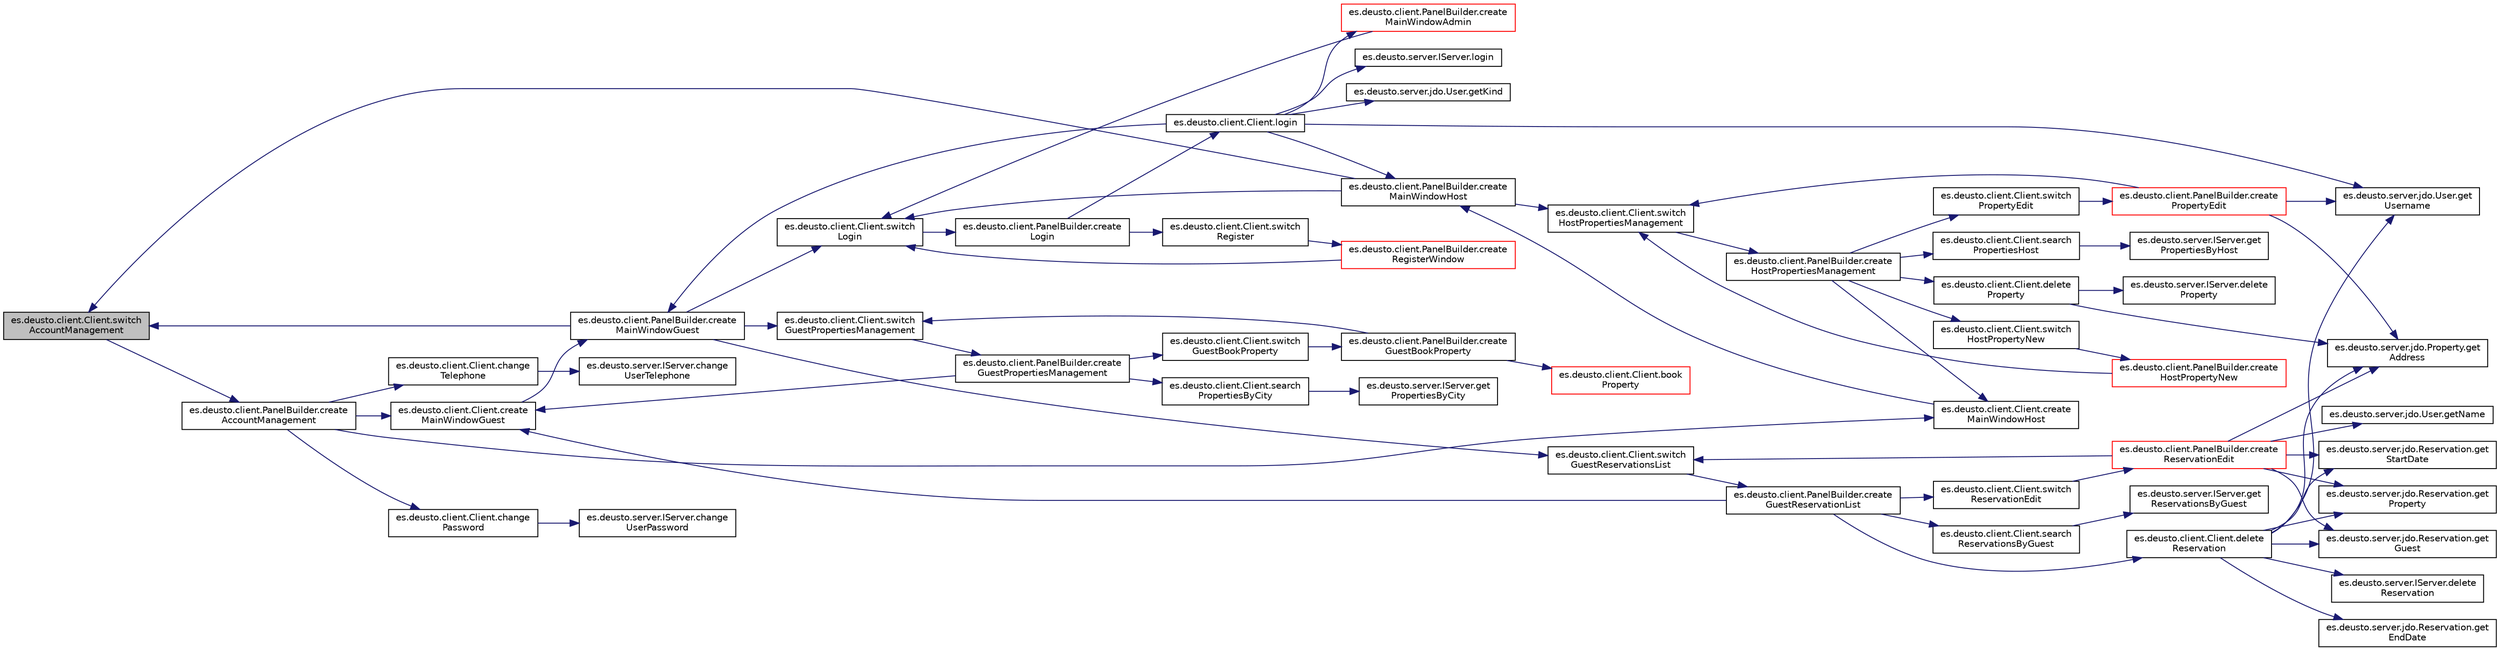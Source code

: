 digraph "es.deusto.client.Client.switchAccountManagement"
{
 // LATEX_PDF_SIZE
  edge [fontname="Helvetica",fontsize="10",labelfontname="Helvetica",labelfontsize="10"];
  node [fontname="Helvetica",fontsize="10",shape=record];
  rankdir="LR";
  Node1097 [label="es.deusto.client.Client.switch\lAccountManagement",height=0.2,width=0.4,color="black", fillcolor="grey75", style="filled", fontcolor="black",tooltip=" "];
  Node1097 -> Node1098 [color="midnightblue",fontsize="10",style="solid",fontname="Helvetica"];
  Node1098 [label="es.deusto.client.PanelBuilder.create\lAccountManagement",height=0.2,width=0.4,color="black", fillcolor="white", style="filled",URL="$classes_1_1deusto_1_1client_1_1_panel_builder.html#aa51d5dd53cd9147ffc99d4b9c5c3026d",tooltip=" "];
  Node1098 -> Node1099 [color="midnightblue",fontsize="10",style="solid",fontname="Helvetica"];
  Node1099 [label="es.deusto.client.Client.create\lMainWindowGuest",height=0.2,width=0.4,color="black", fillcolor="white", style="filled",URL="$classes_1_1deusto_1_1client_1_1_client.html#ade35c639554c770d3c2494e98c8ecb5c",tooltip=" "];
  Node1099 -> Node1100 [color="midnightblue",fontsize="10",style="solid",fontname="Helvetica"];
  Node1100 [label="es.deusto.client.PanelBuilder.create\lMainWindowGuest",height=0.2,width=0.4,color="black", fillcolor="white", style="filled",URL="$classes_1_1deusto_1_1client_1_1_panel_builder.html#a8969744356db218b0c7ec2131856433d",tooltip=" "];
  Node1100 -> Node1101 [color="midnightblue",fontsize="10",style="solid",fontname="Helvetica"];
  Node1101 [label="es.deusto.client.Client.switch\lGuestPropertiesManagement",height=0.2,width=0.4,color="black", fillcolor="white", style="filled",URL="$classes_1_1deusto_1_1client_1_1_client.html#afd4978131a2d9f94f8a65f4fc2641235",tooltip=" "];
  Node1101 -> Node1102 [color="midnightblue",fontsize="10",style="solid",fontname="Helvetica"];
  Node1102 [label="es.deusto.client.PanelBuilder.create\lGuestPropertiesManagement",height=0.2,width=0.4,color="black", fillcolor="white", style="filled",URL="$classes_1_1deusto_1_1client_1_1_panel_builder.html#a25c2bcc9184c1c014c9daf5d81b89728",tooltip=" "];
  Node1102 -> Node1103 [color="midnightblue",fontsize="10",style="solid",fontname="Helvetica"];
  Node1103 [label="es.deusto.client.Client.search\lPropertiesByCity",height=0.2,width=0.4,color="black", fillcolor="white", style="filled",URL="$classes_1_1deusto_1_1client_1_1_client.html#a2d9b5c673ef56bd5662e8dd4a66d9fc6",tooltip=" "];
  Node1103 -> Node1104 [color="midnightblue",fontsize="10",style="solid",fontname="Helvetica"];
  Node1104 [label="es.deusto.server.IServer.get\lPropertiesByCity",height=0.2,width=0.4,color="black", fillcolor="white", style="filled",URL="$interfacees_1_1deusto_1_1server_1_1_i_server.html#a0790432014b61ed1a65b70c8065f3112",tooltip=" "];
  Node1102 -> Node1105 [color="midnightblue",fontsize="10",style="solid",fontname="Helvetica"];
  Node1105 [label="es.deusto.client.Client.switch\lGuestBookProperty",height=0.2,width=0.4,color="black", fillcolor="white", style="filled",URL="$classes_1_1deusto_1_1client_1_1_client.html#a9f7d7f1006b6b5da7c8fab120b127521",tooltip=" "];
  Node1105 -> Node1106 [color="midnightblue",fontsize="10",style="solid",fontname="Helvetica"];
  Node1106 [label="es.deusto.client.PanelBuilder.create\lGuestBookProperty",height=0.2,width=0.4,color="black", fillcolor="white", style="filled",URL="$classes_1_1deusto_1_1client_1_1_panel_builder.html#a0d6ae6821b7f28f9fffb0d570d6524af",tooltip=" "];
  Node1106 -> Node1101 [color="midnightblue",fontsize="10",style="solid",fontname="Helvetica"];
  Node1106 -> Node1107 [color="midnightblue",fontsize="10",style="solid",fontname="Helvetica"];
  Node1107 [label="es.deusto.client.Client.book\lProperty",height=0.2,width=0.4,color="red", fillcolor="white", style="filled",URL="$classes_1_1deusto_1_1client_1_1_client.html#a692ed6b982cb75a8ca8842ccb388fd07",tooltip=" "];
  Node1102 -> Node1099 [color="midnightblue",fontsize="10",style="solid",fontname="Helvetica"];
  Node1100 -> Node1097 [color="midnightblue",fontsize="10",style="solid",fontname="Helvetica"];
  Node1100 -> Node1110 [color="midnightblue",fontsize="10",style="solid",fontname="Helvetica"];
  Node1110 [label="es.deusto.client.Client.switch\lGuestReservationsList",height=0.2,width=0.4,color="black", fillcolor="white", style="filled",URL="$classes_1_1deusto_1_1client_1_1_client.html#abe4b00051f82e6fcf26c236b711cdf15",tooltip=" "];
  Node1110 -> Node1111 [color="midnightblue",fontsize="10",style="solid",fontname="Helvetica"];
  Node1111 [label="es.deusto.client.PanelBuilder.create\lGuestReservationList",height=0.2,width=0.4,color="black", fillcolor="white", style="filled",URL="$classes_1_1deusto_1_1client_1_1_panel_builder.html#a49dcd798d35c7b9b9c05e1353133afe1",tooltip=" "];
  Node1111 -> Node1112 [color="midnightblue",fontsize="10",style="solid",fontname="Helvetica"];
  Node1112 [label="es.deusto.client.Client.search\lReservationsByGuest",height=0.2,width=0.4,color="black", fillcolor="white", style="filled",URL="$classes_1_1deusto_1_1client_1_1_client.html#a15eb47a39952fc424ab92620ed8f544c",tooltip=" "];
  Node1112 -> Node1113 [color="midnightblue",fontsize="10",style="solid",fontname="Helvetica"];
  Node1113 [label="es.deusto.server.IServer.get\lReservationsByGuest",height=0.2,width=0.4,color="black", fillcolor="white", style="filled",URL="$interfacees_1_1deusto_1_1server_1_1_i_server.html#a21f866c368fc268a18c33408f693d665",tooltip=" "];
  Node1111 -> Node1114 [color="midnightblue",fontsize="10",style="solid",fontname="Helvetica"];
  Node1114 [label="es.deusto.client.Client.delete\lReservation",height=0.2,width=0.4,color="black", fillcolor="white", style="filled",URL="$classes_1_1deusto_1_1client_1_1_client.html#a4cc2595986dac153bfdca8c59fcffdf7",tooltip=" "];
  Node1114 -> Node1115 [color="midnightblue",fontsize="10",style="solid",fontname="Helvetica"];
  Node1115 [label="es.deusto.server.IServer.delete\lReservation",height=0.2,width=0.4,color="black", fillcolor="white", style="filled",URL="$interfacees_1_1deusto_1_1server_1_1_i_server.html#aa2fa87abed70500d4debb14aefe2580d",tooltip=" "];
  Node1114 -> Node1116 [color="midnightblue",fontsize="10",style="solid",fontname="Helvetica"];
  Node1116 [label="es.deusto.server.jdo.Reservation.get\lProperty",height=0.2,width=0.4,color="black", fillcolor="white", style="filled",URL="$classes_1_1deusto_1_1server_1_1jdo_1_1_reservation.html#ad6ba1913be0e45a818ca41e036019def",tooltip=" "];
  Node1114 -> Node1117 [color="midnightblue",fontsize="10",style="solid",fontname="Helvetica"];
  Node1117 [label="es.deusto.server.jdo.Property.get\lAddress",height=0.2,width=0.4,color="black", fillcolor="white", style="filled",URL="$classes_1_1deusto_1_1server_1_1jdo_1_1_property.html#a4a9554abeb32ae08e921626a37957743",tooltip=" "];
  Node1114 -> Node1118 [color="midnightblue",fontsize="10",style="solid",fontname="Helvetica"];
  Node1118 [label="es.deusto.server.jdo.Reservation.get\lGuest",height=0.2,width=0.4,color="black", fillcolor="white", style="filled",URL="$classes_1_1deusto_1_1server_1_1jdo_1_1_reservation.html#af9f20413df2d9da577f3411ac7496f86",tooltip=" "];
  Node1114 -> Node1119 [color="midnightblue",fontsize="10",style="solid",fontname="Helvetica"];
  Node1119 [label="es.deusto.server.jdo.User.get\lUsername",height=0.2,width=0.4,color="black", fillcolor="white", style="filled",URL="$classes_1_1deusto_1_1server_1_1jdo_1_1_user.html#a40c65b004382179a33a463bcbb950dd3",tooltip=" "];
  Node1114 -> Node1120 [color="midnightblue",fontsize="10",style="solid",fontname="Helvetica"];
  Node1120 [label="es.deusto.server.jdo.Reservation.get\lStartDate",height=0.2,width=0.4,color="black", fillcolor="white", style="filled",URL="$classes_1_1deusto_1_1server_1_1jdo_1_1_reservation.html#ac14e287d27d6de58711ae33704fbb256",tooltip=" "];
  Node1114 -> Node1121 [color="midnightblue",fontsize="10",style="solid",fontname="Helvetica"];
  Node1121 [label="es.deusto.server.jdo.Reservation.get\lEndDate",height=0.2,width=0.4,color="black", fillcolor="white", style="filled",URL="$classes_1_1deusto_1_1server_1_1jdo_1_1_reservation.html#a88ce1e14be519e38eafc9b7c2a7f48d3",tooltip=" "];
  Node1111 -> Node1122 [color="midnightblue",fontsize="10",style="solid",fontname="Helvetica"];
  Node1122 [label="es.deusto.client.Client.switch\lReservationEdit",height=0.2,width=0.4,color="black", fillcolor="white", style="filled",URL="$classes_1_1deusto_1_1client_1_1_client.html#a0f4f5c060e44c9d9d6ed08b652612b13",tooltip=" "];
  Node1122 -> Node1123 [color="midnightblue",fontsize="10",style="solid",fontname="Helvetica"];
  Node1123 [label="es.deusto.client.PanelBuilder.create\lReservationEdit",height=0.2,width=0.4,color="red", fillcolor="white", style="filled",URL="$classes_1_1deusto_1_1client_1_1_panel_builder.html#a7c3b05bd40288bf45dc318f9f26a0377",tooltip=" "];
  Node1123 -> Node1116 [color="midnightblue",fontsize="10",style="solid",fontname="Helvetica"];
  Node1123 -> Node1117 [color="midnightblue",fontsize="10",style="solid",fontname="Helvetica"];
  Node1123 -> Node1118 [color="midnightblue",fontsize="10",style="solid",fontname="Helvetica"];
  Node1123 -> Node1124 [color="midnightblue",fontsize="10",style="solid",fontname="Helvetica"];
  Node1124 [label="es.deusto.server.jdo.User.getName",height=0.2,width=0.4,color="black", fillcolor="white", style="filled",URL="$classes_1_1deusto_1_1server_1_1jdo_1_1_user.html#ae241c2d5fbef940165041c82dc00edad",tooltip=" "];
  Node1123 -> Node1110 [color="midnightblue",fontsize="10",style="solid",fontname="Helvetica"];
  Node1123 -> Node1120 [color="midnightblue",fontsize="10",style="solid",fontname="Helvetica"];
  Node1111 -> Node1099 [color="midnightblue",fontsize="10",style="solid",fontname="Helvetica"];
  Node1100 -> Node1151 [color="midnightblue",fontsize="10",style="solid",fontname="Helvetica"];
  Node1151 [label="es.deusto.client.Client.switch\lLogin",height=0.2,width=0.4,color="black", fillcolor="white", style="filled",URL="$classes_1_1deusto_1_1client_1_1_client.html#a3649bfd0f4c5465aa12412473082b4a7",tooltip=" "];
  Node1151 -> Node1152 [color="midnightblue",fontsize="10",style="solid",fontname="Helvetica"];
  Node1152 [label="es.deusto.client.PanelBuilder.create\lLogin",height=0.2,width=0.4,color="black", fillcolor="white", style="filled",URL="$classes_1_1deusto_1_1client_1_1_panel_builder.html#a1922794e0ef78f689031499da33f495b",tooltip=" "];
  Node1152 -> Node1153 [color="midnightblue",fontsize="10",style="solid",fontname="Helvetica"];
  Node1153 [label="es.deusto.client.Client.login",height=0.2,width=0.4,color="black", fillcolor="white", style="filled",URL="$classes_1_1deusto_1_1client_1_1_client.html#a5c063d0b51ad320c92aa4d2525d67249",tooltip=" "];
  Node1153 -> Node1154 [color="midnightblue",fontsize="10",style="solid",fontname="Helvetica"];
  Node1154 [label="es.deusto.server.IServer.login",height=0.2,width=0.4,color="black", fillcolor="white", style="filled",URL="$interfacees_1_1deusto_1_1server_1_1_i_server.html#aa89ccd6b34a4dd2bfbd0890b6e5f415b",tooltip=" "];
  Node1153 -> Node1155 [color="midnightblue",fontsize="10",style="solid",fontname="Helvetica"];
  Node1155 [label="es.deusto.server.jdo.User.getKind",height=0.2,width=0.4,color="black", fillcolor="white", style="filled",URL="$classes_1_1deusto_1_1server_1_1jdo_1_1_user.html#a2b769384f6af11b3364933e0843944ed",tooltip=" "];
  Node1153 -> Node1130 [color="midnightblue",fontsize="10",style="solid",fontname="Helvetica"];
  Node1130 [label="es.deusto.client.PanelBuilder.create\lMainWindowAdmin",height=0.2,width=0.4,color="red", fillcolor="white", style="filled",URL="$classes_1_1deusto_1_1client_1_1_panel_builder.html#a32b7942177958f07263535d6d255556b",tooltip=" "];
  Node1130 -> Node1151 [color="midnightblue",fontsize="10",style="solid",fontname="Helvetica"];
  Node1153 -> Node1119 [color="midnightblue",fontsize="10",style="solid",fontname="Helvetica"];
  Node1153 -> Node1150 [color="midnightblue",fontsize="10",style="solid",fontname="Helvetica"];
  Node1150 [label="es.deusto.client.PanelBuilder.create\lMainWindowHost",height=0.2,width=0.4,color="black", fillcolor="white", style="filled",URL="$classes_1_1deusto_1_1client_1_1_panel_builder.html#a0d8f1d6c73010786f5b1765fdc490e4b",tooltip=" "];
  Node1150 -> Node1141 [color="midnightblue",fontsize="10",style="solid",fontname="Helvetica"];
  Node1141 [label="es.deusto.client.Client.switch\lHostPropertiesManagement",height=0.2,width=0.4,color="black", fillcolor="white", style="filled",URL="$classes_1_1deusto_1_1client_1_1_client.html#a19e2021b8e93a30af971bfd07c2a8507",tooltip=" "];
  Node1141 -> Node1142 [color="midnightblue",fontsize="10",style="solid",fontname="Helvetica"];
  Node1142 [label="es.deusto.client.PanelBuilder.create\lHostPropertiesManagement",height=0.2,width=0.4,color="black", fillcolor="white", style="filled",URL="$classes_1_1deusto_1_1client_1_1_panel_builder.html#a163a405546ee36aa7ce547c754b17844",tooltip=" "];
  Node1142 -> Node1143 [color="midnightblue",fontsize="10",style="solid",fontname="Helvetica"];
  Node1143 [label="es.deusto.client.Client.search\lPropertiesHost",height=0.2,width=0.4,color="black", fillcolor="white", style="filled",URL="$classes_1_1deusto_1_1client_1_1_client.html#a2aef79610dd4a7267fcd58f2e16e8a7a",tooltip=" "];
  Node1143 -> Node1144 [color="midnightblue",fontsize="10",style="solid",fontname="Helvetica"];
  Node1144 [label="es.deusto.server.IServer.get\lPropertiesByHost",height=0.2,width=0.4,color="black", fillcolor="white", style="filled",URL="$interfacees_1_1deusto_1_1server_1_1_i_server.html#a7030a745989ac1ba7ce2493e6bb69992",tooltip=" "];
  Node1142 -> Node1133 [color="midnightblue",fontsize="10",style="solid",fontname="Helvetica"];
  Node1133 [label="es.deusto.client.Client.delete\lProperty",height=0.2,width=0.4,color="black", fillcolor="white", style="filled",URL="$classes_1_1deusto_1_1client_1_1_client.html#a6173ae3d7f6aa82a2f6b68349677b5e5",tooltip=" "];
  Node1133 -> Node1134 [color="midnightblue",fontsize="10",style="solid",fontname="Helvetica"];
  Node1134 [label="es.deusto.server.IServer.delete\lProperty",height=0.2,width=0.4,color="black", fillcolor="white", style="filled",URL="$interfacees_1_1deusto_1_1server_1_1_i_server.html#a1ce4ff9676e7b397b721e8414f6ca7b7",tooltip=" "];
  Node1133 -> Node1117 [color="midnightblue",fontsize="10",style="solid",fontname="Helvetica"];
  Node1142 -> Node1135 [color="midnightblue",fontsize="10",style="solid",fontname="Helvetica"];
  Node1135 [label="es.deusto.client.Client.switch\lPropertyEdit",height=0.2,width=0.4,color="black", fillcolor="white", style="filled",URL="$classes_1_1deusto_1_1client_1_1_client.html#a5dd6469d4428fe705fce4087aa386602",tooltip=" "];
  Node1135 -> Node1136 [color="midnightblue",fontsize="10",style="solid",fontname="Helvetica"];
  Node1136 [label="es.deusto.client.PanelBuilder.create\lPropertyEdit",height=0.2,width=0.4,color="red", fillcolor="white", style="filled",URL="$classes_1_1deusto_1_1client_1_1_panel_builder.html#aeaa0ead483ff83c6a51a96eddaa8795a",tooltip=" "];
  Node1136 -> Node1117 [color="midnightblue",fontsize="10",style="solid",fontname="Helvetica"];
  Node1136 -> Node1141 [color="midnightblue",fontsize="10",style="solid",fontname="Helvetica"];
  Node1136 -> Node1119 [color="midnightblue",fontsize="10",style="solid",fontname="Helvetica"];
  Node1142 -> Node1145 [color="midnightblue",fontsize="10",style="solid",fontname="Helvetica"];
  Node1145 [label="es.deusto.client.Client.switch\lHostPropertyNew",height=0.2,width=0.4,color="black", fillcolor="white", style="filled",URL="$classes_1_1deusto_1_1client_1_1_client.html#a0796863f65c9c5e8857b3b129802358e",tooltip=" "];
  Node1145 -> Node1146 [color="midnightblue",fontsize="10",style="solid",fontname="Helvetica"];
  Node1146 [label="es.deusto.client.PanelBuilder.create\lHostPropertyNew",height=0.2,width=0.4,color="red", fillcolor="white", style="filled",URL="$classes_1_1deusto_1_1client_1_1_panel_builder.html#a5211ab6dedb849c374d7816f5071109c",tooltip=" "];
  Node1146 -> Node1141 [color="midnightblue",fontsize="10",style="solid",fontname="Helvetica"];
  Node1142 -> Node1149 [color="midnightblue",fontsize="10",style="solid",fontname="Helvetica"];
  Node1149 [label="es.deusto.client.Client.create\lMainWindowHost",height=0.2,width=0.4,color="black", fillcolor="white", style="filled",URL="$classes_1_1deusto_1_1client_1_1_client.html#afd0e78bff5570acbd1f8b06893d3a078",tooltip=" "];
  Node1149 -> Node1150 [color="midnightblue",fontsize="10",style="solid",fontname="Helvetica"];
  Node1150 -> Node1097 [color="midnightblue",fontsize="10",style="solid",fontname="Helvetica"];
  Node1150 -> Node1151 [color="midnightblue",fontsize="10",style="solid",fontname="Helvetica"];
  Node1153 -> Node1100 [color="midnightblue",fontsize="10",style="solid",fontname="Helvetica"];
  Node1152 -> Node1156 [color="midnightblue",fontsize="10",style="solid",fontname="Helvetica"];
  Node1156 [label="es.deusto.client.Client.switch\lRegister",height=0.2,width=0.4,color="black", fillcolor="white", style="filled",URL="$classes_1_1deusto_1_1client_1_1_client.html#a4d905b598ea8ff38f06e9a12b81dcab2",tooltip=" "];
  Node1156 -> Node1157 [color="midnightblue",fontsize="10",style="solid",fontname="Helvetica"];
  Node1157 [label="es.deusto.client.PanelBuilder.create\lRegisterWindow",height=0.2,width=0.4,color="red", fillcolor="white", style="filled",URL="$classes_1_1deusto_1_1client_1_1_panel_builder.html#abb0748521d51c1dcdcdd548f487ef72b",tooltip=" "];
  Node1157 -> Node1151 [color="midnightblue",fontsize="10",style="solid",fontname="Helvetica"];
  Node1098 -> Node1149 [color="midnightblue",fontsize="10",style="solid",fontname="Helvetica"];
  Node1098 -> Node1181 [color="midnightblue",fontsize="10",style="solid",fontname="Helvetica"];
  Node1181 [label="es.deusto.client.Client.change\lPassword",height=0.2,width=0.4,color="black", fillcolor="white", style="filled",URL="$classes_1_1deusto_1_1client_1_1_client.html#a7740d0de7d7660d4fe79b77e7b8e97a4",tooltip=" "];
  Node1181 -> Node1182 [color="midnightblue",fontsize="10",style="solid",fontname="Helvetica"];
  Node1182 [label="es.deusto.server.IServer.change\lUserPassword",height=0.2,width=0.4,color="black", fillcolor="white", style="filled",URL="$interfacees_1_1deusto_1_1server_1_1_i_server.html#a16bc081b87078110542578ffb7943fe4",tooltip=" "];
  Node1098 -> Node1183 [color="midnightblue",fontsize="10",style="solid",fontname="Helvetica"];
  Node1183 [label="es.deusto.client.Client.change\lTelephone",height=0.2,width=0.4,color="black", fillcolor="white", style="filled",URL="$classes_1_1deusto_1_1client_1_1_client.html#a6b96887d5043449dbb447031ab8c7c78",tooltip=" "];
  Node1183 -> Node1184 [color="midnightblue",fontsize="10",style="solid",fontname="Helvetica"];
  Node1184 [label="es.deusto.server.IServer.change\lUserTelephone",height=0.2,width=0.4,color="black", fillcolor="white", style="filled",URL="$interfacees_1_1deusto_1_1server_1_1_i_server.html#adb55ca52a8379492ff95680e8ac55019",tooltip=" "];
}
